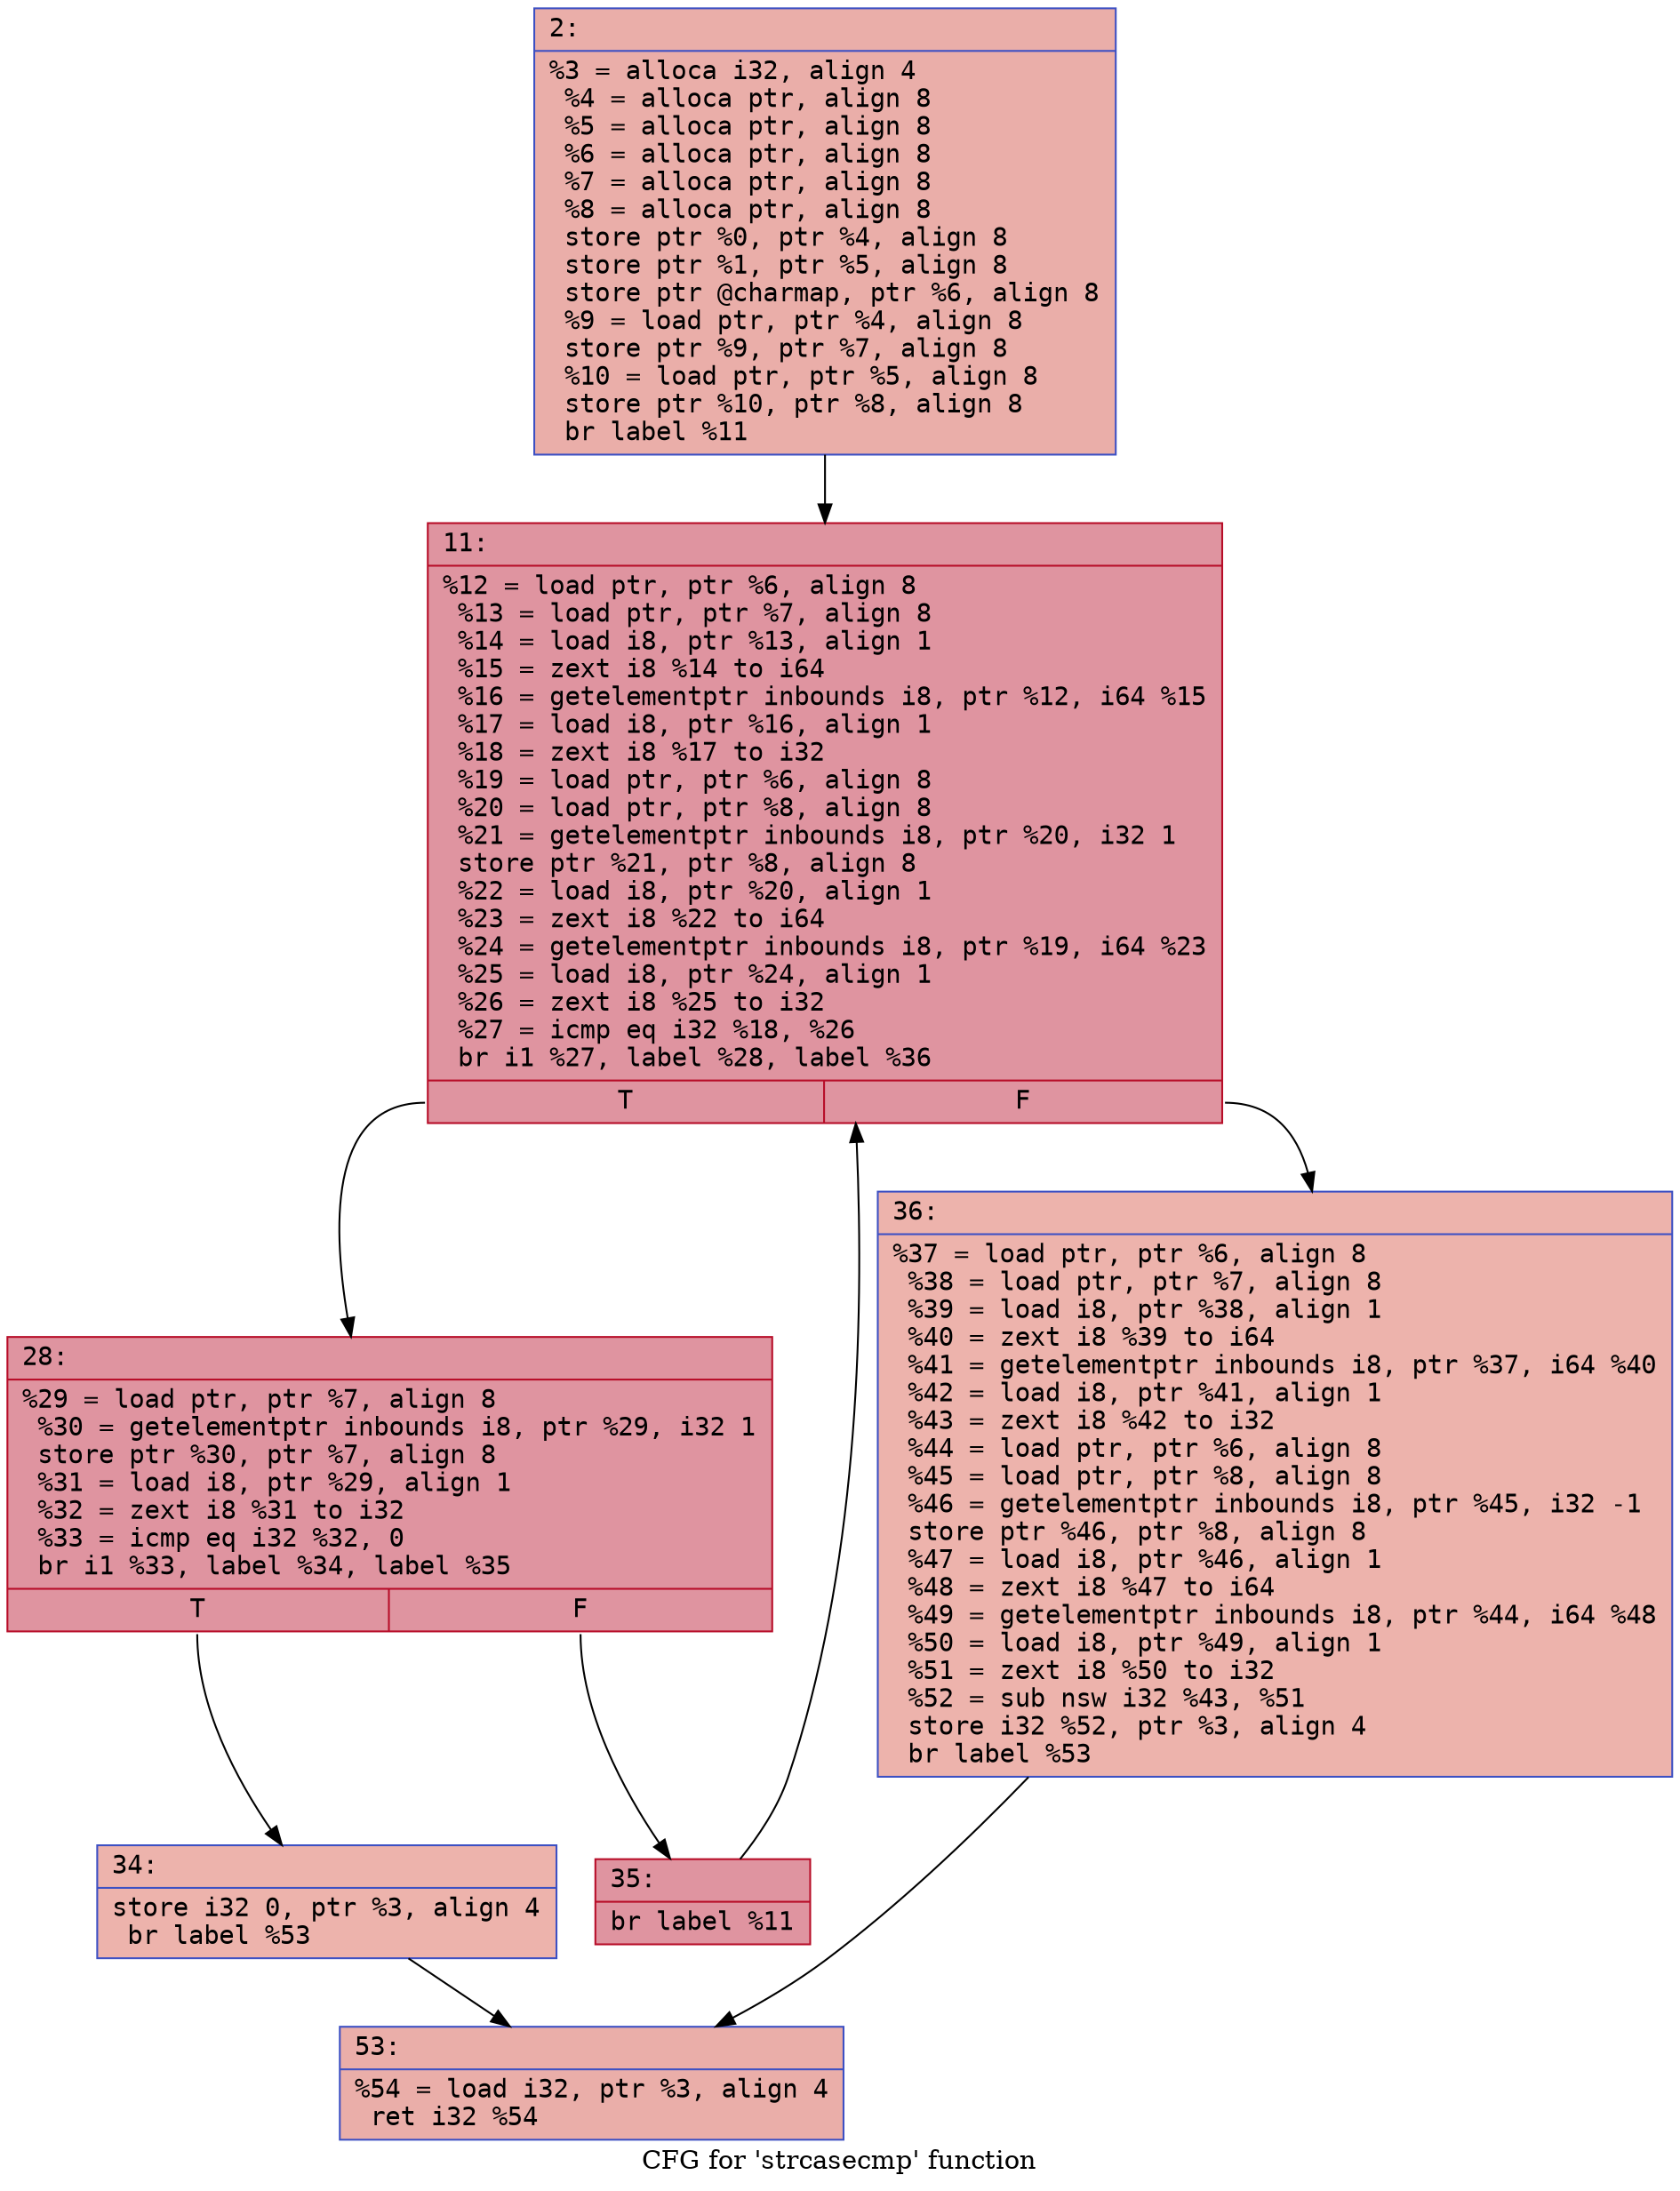 digraph "CFG for 'strcasecmp' function" {
	label="CFG for 'strcasecmp' function";

	Node0x600002f71e50 [shape=record,color="#3d50c3ff", style=filled, fillcolor="#d0473d70" fontname="Courier",label="{2:\l|  %3 = alloca i32, align 4\l  %4 = alloca ptr, align 8\l  %5 = alloca ptr, align 8\l  %6 = alloca ptr, align 8\l  %7 = alloca ptr, align 8\l  %8 = alloca ptr, align 8\l  store ptr %0, ptr %4, align 8\l  store ptr %1, ptr %5, align 8\l  store ptr @charmap, ptr %6, align 8\l  %9 = load ptr, ptr %4, align 8\l  store ptr %9, ptr %7, align 8\l  %10 = load ptr, ptr %5, align 8\l  store ptr %10, ptr %8, align 8\l  br label %11\l}"];
	Node0x600002f71e50 -> Node0x600002f71ea0[tooltip="2 -> 11\nProbability 100.00%" ];
	Node0x600002f71ea0 [shape=record,color="#b70d28ff", style=filled, fillcolor="#b70d2870" fontname="Courier",label="{11:\l|  %12 = load ptr, ptr %6, align 8\l  %13 = load ptr, ptr %7, align 8\l  %14 = load i8, ptr %13, align 1\l  %15 = zext i8 %14 to i64\l  %16 = getelementptr inbounds i8, ptr %12, i64 %15\l  %17 = load i8, ptr %16, align 1\l  %18 = zext i8 %17 to i32\l  %19 = load ptr, ptr %6, align 8\l  %20 = load ptr, ptr %8, align 8\l  %21 = getelementptr inbounds i8, ptr %20, i32 1\l  store ptr %21, ptr %8, align 8\l  %22 = load i8, ptr %20, align 1\l  %23 = zext i8 %22 to i64\l  %24 = getelementptr inbounds i8, ptr %19, i64 %23\l  %25 = load i8, ptr %24, align 1\l  %26 = zext i8 %25 to i32\l  %27 = icmp eq i32 %18, %26\l  br i1 %27, label %28, label %36\l|{<s0>T|<s1>F}}"];
	Node0x600002f71ea0:s0 -> Node0x600002f71ef0[tooltip="11 -> 28\nProbability 96.88%" ];
	Node0x600002f71ea0:s1 -> Node0x600002f71fe0[tooltip="11 -> 36\nProbability 3.12%" ];
	Node0x600002f71ef0 [shape=record,color="#b70d28ff", style=filled, fillcolor="#b70d2870" fontname="Courier",label="{28:\l|  %29 = load ptr, ptr %7, align 8\l  %30 = getelementptr inbounds i8, ptr %29, i32 1\l  store ptr %30, ptr %7, align 8\l  %31 = load i8, ptr %29, align 1\l  %32 = zext i8 %31 to i32\l  %33 = icmp eq i32 %32, 0\l  br i1 %33, label %34, label %35\l|{<s0>T|<s1>F}}"];
	Node0x600002f71ef0:s0 -> Node0x600002f71f40[tooltip="28 -> 34\nProbability 3.12%" ];
	Node0x600002f71ef0:s1 -> Node0x600002f71f90[tooltip="28 -> 35\nProbability 96.88%" ];
	Node0x600002f71f40 [shape=record,color="#3d50c3ff", style=filled, fillcolor="#d6524470" fontname="Courier",label="{34:\l|  store i32 0, ptr %3, align 4\l  br label %53\l}"];
	Node0x600002f71f40 -> Node0x600002f72030[tooltip="34 -> 53\nProbability 100.00%" ];
	Node0x600002f71f90 [shape=record,color="#b70d28ff", style=filled, fillcolor="#b70d2870" fontname="Courier",label="{35:\l|  br label %11\l}"];
	Node0x600002f71f90 -> Node0x600002f71ea0[tooltip="35 -> 11\nProbability 100.00%" ];
	Node0x600002f71fe0 [shape=record,color="#3d50c3ff", style=filled, fillcolor="#d6524470" fontname="Courier",label="{36:\l|  %37 = load ptr, ptr %6, align 8\l  %38 = load ptr, ptr %7, align 8\l  %39 = load i8, ptr %38, align 1\l  %40 = zext i8 %39 to i64\l  %41 = getelementptr inbounds i8, ptr %37, i64 %40\l  %42 = load i8, ptr %41, align 1\l  %43 = zext i8 %42 to i32\l  %44 = load ptr, ptr %6, align 8\l  %45 = load ptr, ptr %8, align 8\l  %46 = getelementptr inbounds i8, ptr %45, i32 -1\l  store ptr %46, ptr %8, align 8\l  %47 = load i8, ptr %46, align 1\l  %48 = zext i8 %47 to i64\l  %49 = getelementptr inbounds i8, ptr %44, i64 %48\l  %50 = load i8, ptr %49, align 1\l  %51 = zext i8 %50 to i32\l  %52 = sub nsw i32 %43, %51\l  store i32 %52, ptr %3, align 4\l  br label %53\l}"];
	Node0x600002f71fe0 -> Node0x600002f72030[tooltip="36 -> 53\nProbability 100.00%" ];
	Node0x600002f72030 [shape=record,color="#3d50c3ff", style=filled, fillcolor="#d0473d70" fontname="Courier",label="{53:\l|  %54 = load i32, ptr %3, align 4\l  ret i32 %54\l}"];
}
